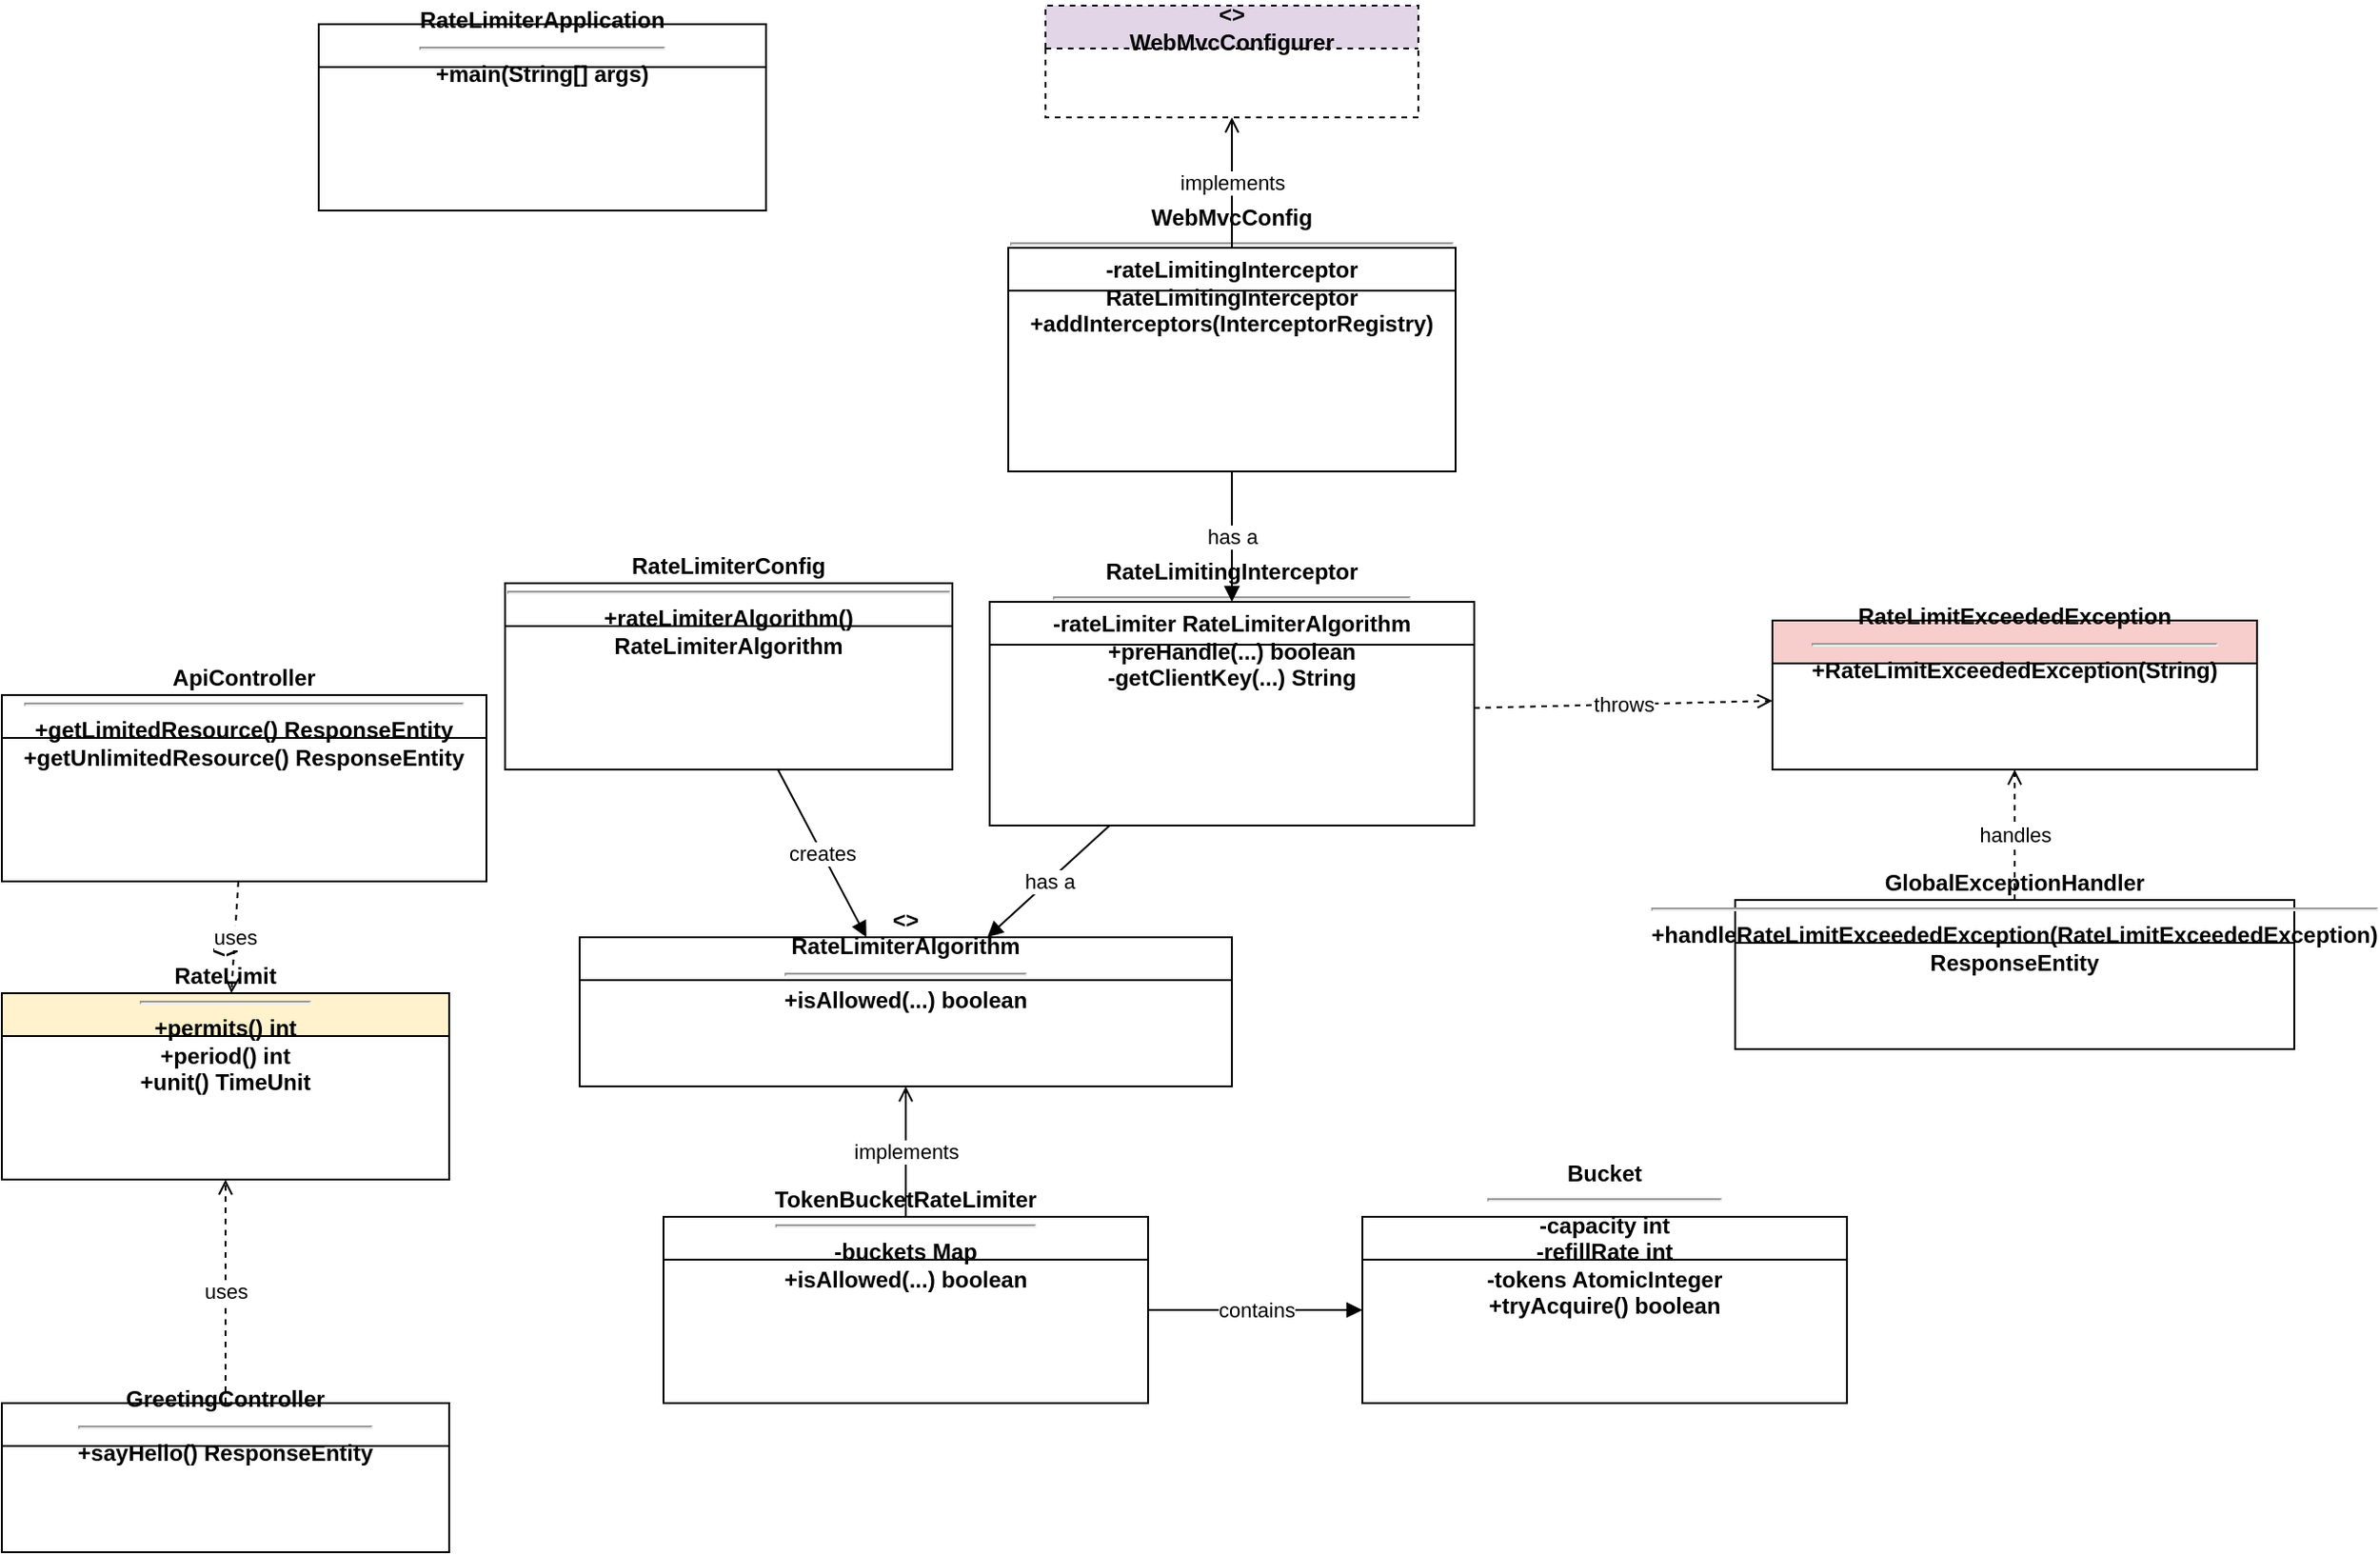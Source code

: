 <mxfile>
    <diagram name="Class Diagram" id="0">
        <mxGraphModel dx="1157" dy="1985" grid="1" gridSize="10" guides="1" tooltips="1" connect="1" arrows="1" fold="1" page="1" pageScale="1" pageWidth="1200" pageHeight="1200" math="0" shadow="0">
            <root>
                <mxCell id="0"/>
                <mxCell id="1" parent="0"/>
                <mxCell id="2" value="&lt;b&gt;RateLimiterApplication&lt;/b&gt;&lt;hr/&gt;+main(String[] args)" style="swimlane;fontSize=12;html=1;whiteSpace=wrap;" parent="1" vertex="1">
                    <mxGeometry x="210" y="-180" width="240" height="100" as="geometry"/>
                </mxCell>
                <mxCell id="3" value="&lt;b&gt;RateLimiterConfig&lt;/b&gt;&lt;hr/&gt;+rateLimiterAlgorithm() RateLimiterAlgorithm" style="swimlane;fontSize=12;html=1;whiteSpace=wrap;" parent="1" vertex="1">
                    <mxGeometry x="310" y="120" width="240" height="100" as="geometry"/>
                </mxCell>
                <mxCell id="4" value="&lt;b&gt;WebMvcConfig&lt;/b&gt;&lt;hr/&gt;-rateLimitingInterceptor RateLimitingInterceptor&lt;br/&gt;+addInterceptors(InterceptorRegistry)" style="swimlane;fontSize=12;html=1;whiteSpace=wrap;" parent="1" vertex="1">
                    <mxGeometry x="580" y="-60" width="240" height="120" as="geometry"/>
                </mxCell>
                <mxCell id="5" value="&lt;b&gt;RateLimitingInterceptor&lt;/b&gt;&lt;hr/&gt;-rateLimiter RateLimiterAlgorithm&lt;br/&gt;+preHandle(...) boolean&lt;br/&gt;-getClientKey(...) String" style="swimlane;fontSize=12;html=1;whiteSpace=wrap;" parent="1" vertex="1">
                    <mxGeometry x="570" y="130" width="260" height="120" as="geometry"/>
                </mxCell>
                <mxCell id="6" value="&lt;b&gt;ApiController&lt;/b&gt;&lt;hr/&gt;+getLimitedResource() ResponseEntity&lt;br/&gt;+getUnlimitedResource() ResponseEntity" style="swimlane;fontSize=12;html=1;whiteSpace=wrap;" parent="1" vertex="1">
                    <mxGeometry x="40" y="180" width="260" height="100" as="geometry"/>
                </mxCell>
                <mxCell id="7" value="&lt;b&gt;GreetingController&lt;/b&gt;&lt;hr/&gt;+sayHello() ResponseEntity" style="swimlane;fontSize=12;html=1;whiteSpace=wrap;" parent="1" vertex="1">
                    <mxGeometry x="40" y="560" width="240" height="80" as="geometry"/>
                </mxCell>
                <mxCell id="8" value="&lt;b&gt;&lt;&lt;interface&gt;&gt;&lt;br/&gt;RateLimiterAlgorithm&lt;/b&gt;&lt;hr/&gt;+isAllowed(...) boolean" style="swimlane;fontSize=12;html=1;whiteSpace=wrap;" parent="1" vertex="1">
                    <mxGeometry x="350" y="310" width="350" height="80" as="geometry"/>
                </mxCell>
                <mxCell id="9" value="&lt;b&gt;TokenBucketRateLimiter&lt;/b&gt;&lt;hr/&gt;-buckets Map&lt;String, Bucket&gt;&lt;br/&gt;+isAllowed(...) boolean" style="swimlane;fontSize=12;html=1;whiteSpace=wrap;" parent="1" vertex="1">
                    <mxGeometry x="395" y="460" width="260" height="100" as="geometry"/>
                </mxCell>
                <mxCell id="10" value="&lt;b&gt;Bucket&lt;/b&gt;&lt;hr/&gt;-capacity int&lt;br/&gt;-refillRate int&lt;br/&gt;-tokens AtomicInteger&lt;br/&gt;+tryAcquire() boolean" style="swimlane;fontSize=12;html=1;whiteSpace=wrap;" parent="1" vertex="1">
                    <mxGeometry x="770" y="460" width="260" height="100" as="geometry"/>
                </mxCell>
                <mxCell id="11" value="&lt;b&gt;&lt;&lt;annotation&gt;&gt;&lt;br/&gt;RateLimit&lt;/b&gt;&lt;hr/&gt;+permits() int&lt;br/&gt;+period() int&lt;br/&gt;+unit() TimeUnit" style="swimlane;fontSize=12;html=1;whiteSpace=wrap;fillColor=#FFF2CC;" parent="1" vertex="1">
                    <mxGeometry x="40" y="340" width="240" height="100" as="geometry"/>
                </mxCell>
                <mxCell id="13" value="&lt;b&gt;GlobalExceptionHandler&lt;/b&gt;&lt;hr/&gt;+handleRateLimitExceededException(RateLimitExceededException) ResponseEntity" style="swimlane;fontSize=12;html=1;whiteSpace=wrap;" parent="1" vertex="1">
                    <mxGeometry x="970" y="290" width="300" height="80" as="geometry"/>
                </mxCell>
                <mxCell id="14" value="&lt;b&gt;&lt;&lt;interface&gt;&gt;&lt;br/&gt;WebMvcConfigurer&lt;/b&gt;" style="swimlane;fontSize=12;html=1;whiteSpace=wrap;dashed=1;fillColor=#E1D5E7;" parent="1" vertex="1">
                    <mxGeometry x="600" y="-190" width="200" height="60" as="geometry"/>
                </mxCell>
                <mxCell id="100" value="has a" style="endArrow=block;html=1;" parent="1" source="4" target="5" edge="1">
                    <mxGeometry relative="1" as="geometry"/>
                </mxCell>
                <mxCell id="101" value="has a" style="endArrow=block;html=1;" parent="1" source="5" target="8" edge="1">
                    <mxGeometry relative="1" as="geometry"/>
                </mxCell>
                <mxCell id="102" value="creates" style="endArrow=block;html=1;" parent="1" source="3" target="8" edge="1">
                    <mxGeometry relative="1" as="geometry"/>
                </mxCell>
                <mxCell id="103" value="implements" style="endArrow=open;html=1;" parent="1" source="9" target="8" edge="1">
                    <mxGeometry relative="1" as="geometry"/>
                </mxCell>
                <mxCell id="104" value="contains" style="endArrow=block;html=1;" parent="1" source="9" target="10" edge="1">
                    <mxGeometry relative="1" as="geometry"/>
                </mxCell>
                <mxCell id="105" value="uses" style="endArrow=open;html=1;dashed=1;" parent="1" source="6" target="11" edge="1">
                    <mxGeometry relative="1" as="geometry"/>
                </mxCell>
                <mxCell id="106" value="uses" style="endArrow=open;html=1;dashed=1;" parent="1" source="7" target="11" edge="1">
                    <mxGeometry relative="1" as="geometry"/>
                </mxCell>
                <mxCell id="107" value="throws" style="endArrow=open;html=1;dashed=1;" parent="1" source="5" target="12" edge="1">
                    <mxGeometry relative="1" as="geometry"/>
                </mxCell>
                <mxCell id="108" value="handles" style="endArrow=open;html=1;dashed=1;" parent="1" source="13" target="12" edge="1">
                    <mxGeometry relative="1" as="geometry"/>
                </mxCell>
                <mxCell id="109" value="implements" style="endArrow=open;html=1;" parent="1" source="4" target="14" edge="1">
                    <mxGeometry relative="1" as="geometry"/>
                </mxCell>
                <mxCell id="12" value="&lt;b&gt;RateLimitExceededException&lt;/b&gt;&lt;hr/&gt;+RateLimitExceededException(String)" style="swimlane;fontSize=12;html=1;whiteSpace=wrap;fillColor=#F8CECC;" parent="1" vertex="1">
                    <mxGeometry x="990" y="140" width="260" height="80" as="geometry"/>
                </mxCell>
            </root>
        </mxGraphModel>
    </diagram>
</mxfile>